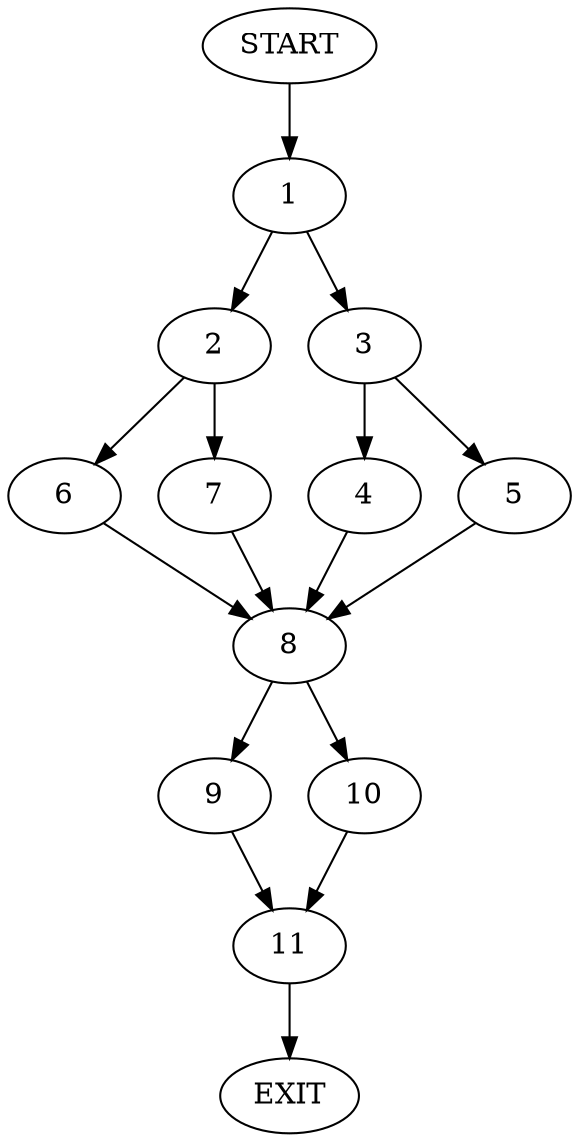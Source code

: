 digraph {
0 [label="START"]
12 [label="EXIT"]
0 -> 1
1 -> 2
1 -> 3
3 -> 4
3 -> 5
2 -> 6
2 -> 7
5 -> 8
4 -> 8
8 -> 9
8 -> 10
7 -> 8
6 -> 8
10 -> 11
9 -> 11
11 -> 12
}
